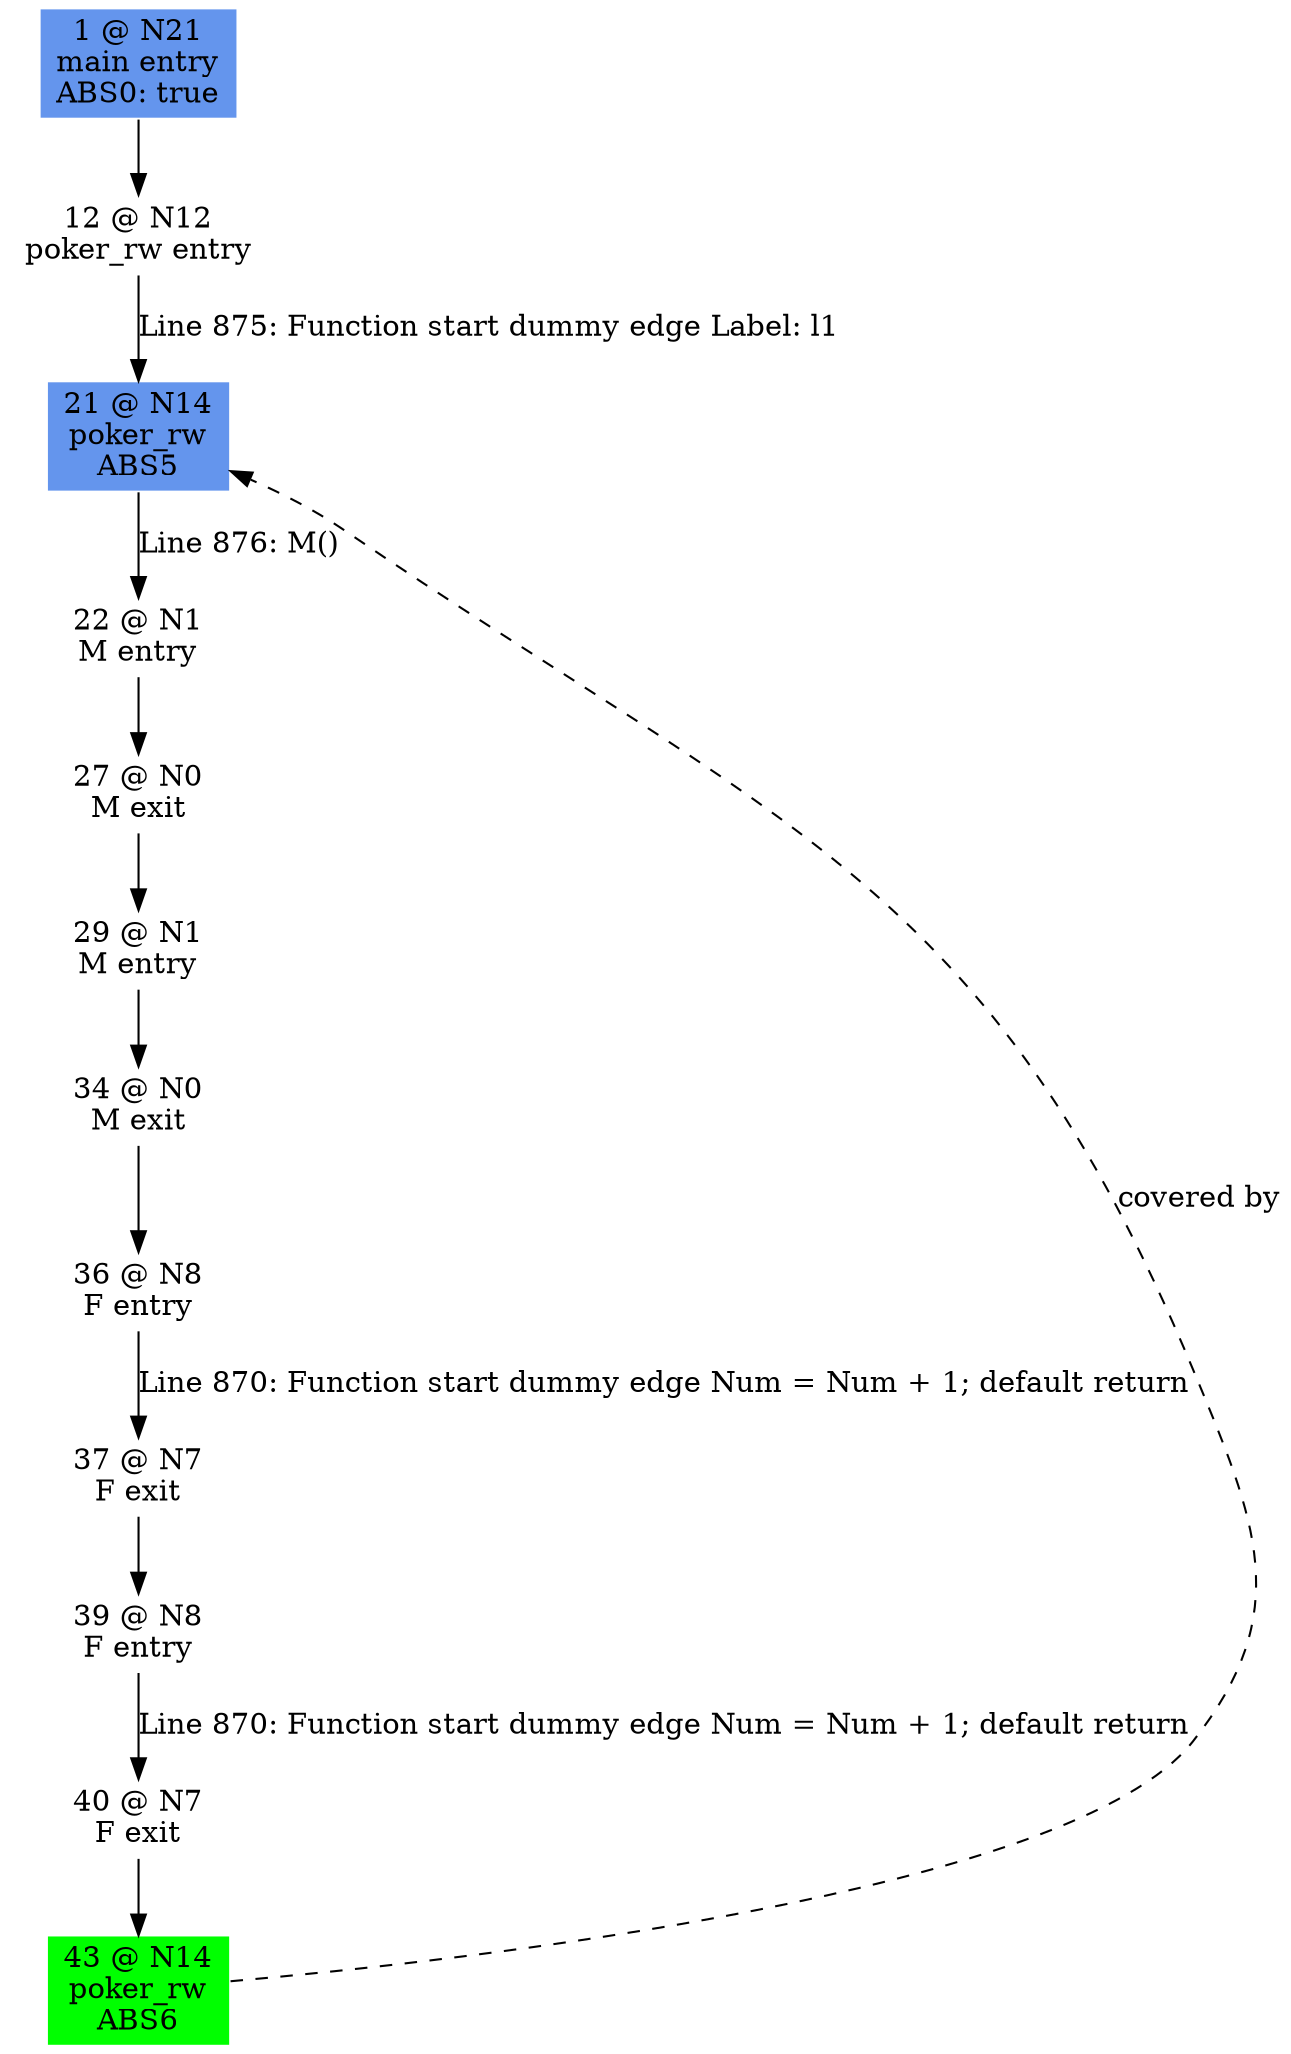 digraph ARG {
node [style="filled" shape="box" color="white"]
1 [fillcolor="cornflowerblue" label="1 @ N21\nmain entry\nABS0: true" id="1"]
12 [label="12 @ N12\npoker_rw entry" id="12"]
21 [fillcolor="cornflowerblue" label="21 @ N14\npoker_rw\nABS5" id="21"]
22 [label="22 @ N1\nM entry" id="22"]
27 [label="27 @ N0\nM exit" id="27"]
29 [label="29 @ N1\nM entry" id="29"]
34 [label="34 @ N0\nM exit" id="34"]
36 [label="36 @ N8\nF entry" id="36"]
37 [label="37 @ N7\nF exit" id="37"]
39 [label="39 @ N8\nF entry" id="39"]
40 [label="40 @ N7\nF exit" id="40"]
43 [fillcolor="green" label="43 @ N14\npoker_rw\nABS6" id="43"]
1 -> 12 []
12 -> 21 [label="Line 875: Function start dummy edge Label: l1" id="12 -> 21"]
43 -> 21 [style="dashed" weight="0" label="covered by"]
21 -> 22 [label="Line 876: M()" id="21 -> 22"]
22 -> 27 []
27 -> 29 []
29 -> 34 []
34 -> 36 []
36 -> 37 [label="Line 870: Function start dummy edge Num = Num + 1; default return" id="36 -> 37"]
37 -> 39 []
39 -> 40 [label="Line 870: Function start dummy edge Num = Num + 1; default return" id="39 -> 40"]
40 -> 43 []
}
